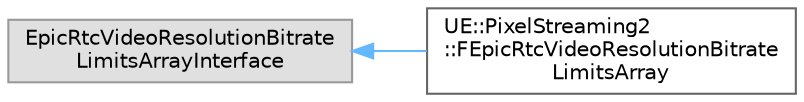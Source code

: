 digraph "Graphical Class Hierarchy"
{
 // INTERACTIVE_SVG=YES
 // LATEX_PDF_SIZE
  bgcolor="transparent";
  edge [fontname=Helvetica,fontsize=10,labelfontname=Helvetica,labelfontsize=10];
  node [fontname=Helvetica,fontsize=10,shape=box,height=0.2,width=0.4];
  rankdir="LR";
  Node0 [id="Node000000",label="EpicRtcVideoResolutionBitrate\lLimitsArrayInterface",height=0.2,width=0.4,color="grey60", fillcolor="#E0E0E0", style="filled",tooltip=" "];
  Node0 -> Node1 [id="edge2986_Node000000_Node000001",dir="back",color="steelblue1",style="solid",tooltip=" "];
  Node1 [id="Node000001",label="UE::PixelStreaming2\l::FEpicRtcVideoResolutionBitrate\lLimitsArray",height=0.2,width=0.4,color="grey40", fillcolor="white", style="filled",URL="$d8/d61/classUE_1_1PixelStreaming2_1_1FEpicRtcVideoResolutionBitrateLimitsArray.html",tooltip=" "];
}
